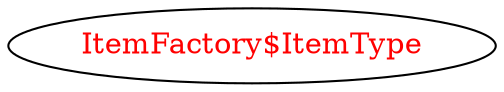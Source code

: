 digraph dependencyGraph {
 concentrate=true;
 ranksep="2.0";
 rankdir="LR"; 
 splines="ortho";
"ItemFactory$ItemType" [fontcolor="red"];
}